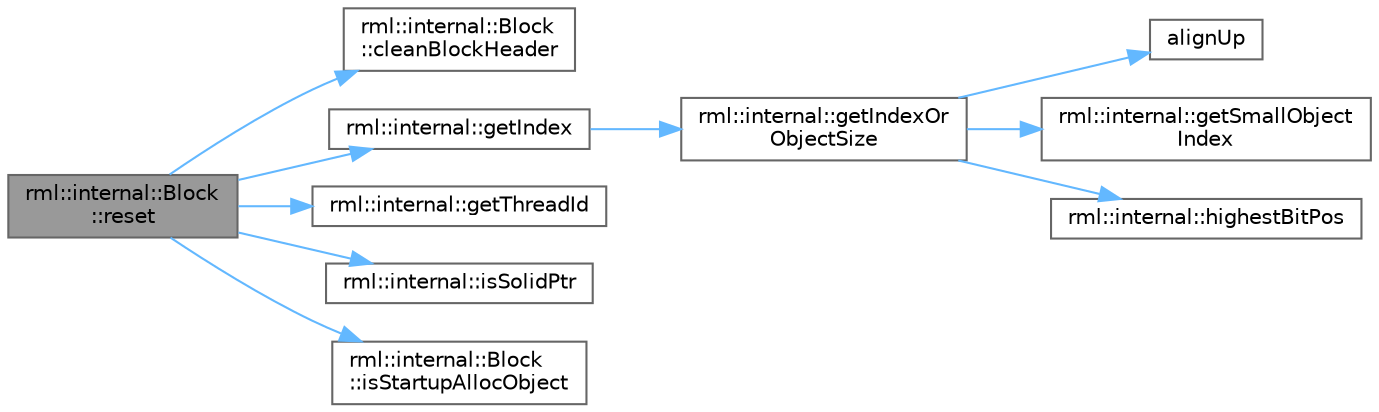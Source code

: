 digraph "rml::internal::Block::reset"
{
 // LATEX_PDF_SIZE
  bgcolor="transparent";
  edge [fontname=Helvetica,fontsize=10,labelfontname=Helvetica,labelfontsize=10];
  node [fontname=Helvetica,fontsize=10,shape=box,height=0.2,width=0.4];
  rankdir="LR";
  Node1 [id="Node000001",label="rml::internal::Block\l::reset",height=0.2,width=0.4,color="gray40", fillcolor="grey60", style="filled", fontcolor="black",tooltip=" "];
  Node1 -> Node2 [id="edge10_Node000001_Node000002",color="steelblue1",style="solid",tooltip=" "];
  Node2 [id="Node000002",label="rml::internal::Block\l::cleanBlockHeader",height=0.2,width=0.4,color="grey40", fillcolor="white", style="filled",URL="$classrml_1_1internal_1_1_block.html#a62edc0a79ebbbfff63671ad25b0561ba",tooltip=" "];
  Node1 -> Node3 [id="edge11_Node000001_Node000003",color="steelblue1",style="solid",tooltip=" "];
  Node3 [id="Node000003",label="rml::internal::getIndex",height=0.2,width=0.4,color="grey40", fillcolor="white", style="filled",URL="$namespacerml_1_1internal.html#a70dcd761b867baccb7ffdb087e52e215",tooltip=" "];
  Node3 -> Node4 [id="edge12_Node000003_Node000004",color="steelblue1",style="solid",tooltip=" "];
  Node4 [id="Node000004",label="rml::internal::getIndexOr\lObjectSize",height=0.2,width=0.4,color="grey40", fillcolor="white", style="filled",URL="$namespacerml_1_1internal.html#aebac3191559671ba56411f6a4926649a",tooltip=" "];
  Node4 -> Node5 [id="edge13_Node000004_Node000005",color="steelblue1",style="solid",tooltip=" "];
  Node5 [id="Node000005",label="alignUp",height=0.2,width=0.4,color="grey40", fillcolor="white", style="filled",URL="$shared__utils_8h.html#abf7a0e928f58ffeeefa291f674c30d69",tooltip=" "];
  Node4 -> Node6 [id="edge14_Node000004_Node000006",color="steelblue1",style="solid",tooltip=" "];
  Node6 [id="Node000006",label="rml::internal::getSmallObject\lIndex",height=0.2,width=0.4,color="grey40", fillcolor="white", style="filled",URL="$namespacerml_1_1internal.html#a1c4eb44e079bcce46d628794a9862661",tooltip=" "];
  Node4 -> Node7 [id="edge15_Node000004_Node000007",color="steelblue1",style="solid",tooltip=" "];
  Node7 [id="Node000007",label="rml::internal::highestBitPos",height=0.2,width=0.4,color="grey40", fillcolor="white", style="filled",URL="$namespacerml_1_1internal.html#a207376af1d0186a621e6e405cd469662",tooltip=" "];
  Node1 -> Node8 [id="edge16_Node000001_Node000008",color="steelblue1",style="solid",tooltip=" "];
  Node8 [id="Node000008",label="rml::internal::getThreadId",height=0.2,width=0.4,color="grey40", fillcolor="white", style="filled",URL="$namespacerml_1_1internal.html#a2877b2db91c23b8b7eb1d37891c40b2b",tooltip=" "];
  Node1 -> Node9 [id="edge17_Node000001_Node000009",color="steelblue1",style="solid",tooltip=" "];
  Node9 [id="Node000009",label="rml::internal::isSolidPtr",height=0.2,width=0.4,color="grey40", fillcolor="white", style="filled",URL="$namespacerml_1_1internal.html#acf31583c01d488b00e387c3bfcb23e34",tooltip=" "];
  Node1 -> Node10 [id="edge18_Node000001_Node000010",color="steelblue1",style="solid",tooltip=" "];
  Node10 [id="Node000010",label="rml::internal::Block\l::isStartupAllocObject",height=0.2,width=0.4,color="grey40", fillcolor="white", style="filled",URL="$classrml_1_1internal_1_1_block.html#a3f8bba034d89886e7b2110cabab5e02c",tooltip=" "];
}
